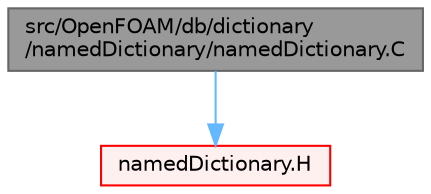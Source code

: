 digraph "src/OpenFOAM/db/dictionary/namedDictionary/namedDictionary.C"
{
 // LATEX_PDF_SIZE
  bgcolor="transparent";
  edge [fontname=Helvetica,fontsize=10,labelfontname=Helvetica,labelfontsize=10];
  node [fontname=Helvetica,fontsize=10,shape=box,height=0.2,width=0.4];
  Node1 [id="Node000001",label="src/OpenFOAM/db/dictionary\l/namedDictionary/namedDictionary.C",height=0.2,width=0.4,color="gray40", fillcolor="grey60", style="filled", fontcolor="black",tooltip=" "];
  Node1 -> Node2 [id="edge1_Node000001_Node000002",color="steelblue1",style="solid",tooltip=" "];
  Node2 [id="Node000002",label="namedDictionary.H",height=0.2,width=0.4,color="red", fillcolor="#FFF0F0", style="filled",URL="$namedDictionary_8H.html",tooltip=" "];
}
